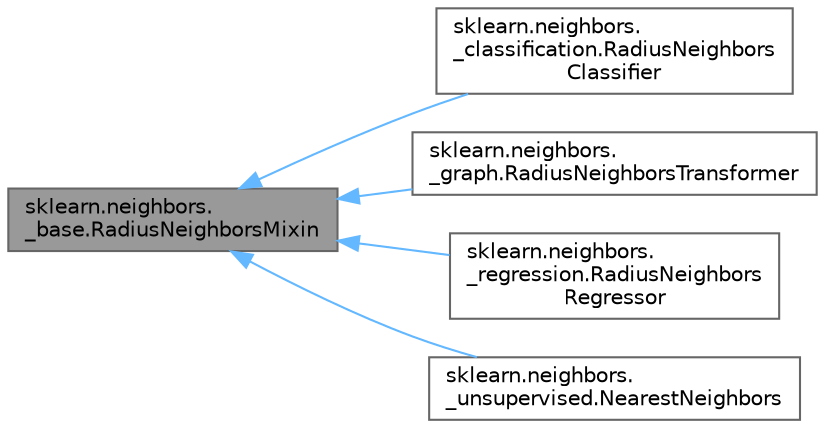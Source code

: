 digraph "sklearn.neighbors._base.RadiusNeighborsMixin"
{
 // LATEX_PDF_SIZE
  bgcolor="transparent";
  edge [fontname=Helvetica,fontsize=10,labelfontname=Helvetica,labelfontsize=10];
  node [fontname=Helvetica,fontsize=10,shape=box,height=0.2,width=0.4];
  rankdir="LR";
  Node1 [id="Node000001",label="sklearn.neighbors.\l_base.RadiusNeighborsMixin",height=0.2,width=0.4,color="gray40", fillcolor="grey60", style="filled", fontcolor="black",tooltip=" "];
  Node1 -> Node2 [id="edge1_Node000001_Node000002",dir="back",color="steelblue1",style="solid",tooltip=" "];
  Node2 [id="Node000002",label="sklearn.neighbors.\l_classification.RadiusNeighbors\lClassifier",height=0.2,width=0.4,color="gray40", fillcolor="white", style="filled",URL="$db/d39/classsklearn_1_1neighbors_1_1__classification_1_1RadiusNeighborsClassifier.html",tooltip=" "];
  Node1 -> Node3 [id="edge2_Node000001_Node000003",dir="back",color="steelblue1",style="solid",tooltip=" "];
  Node3 [id="Node000003",label="sklearn.neighbors.\l_graph.RadiusNeighborsTransformer",height=0.2,width=0.4,color="gray40", fillcolor="white", style="filled",URL="$d4/de5/classsklearn_1_1neighbors_1_1__graph_1_1RadiusNeighborsTransformer.html",tooltip=" "];
  Node1 -> Node4 [id="edge3_Node000001_Node000004",dir="back",color="steelblue1",style="solid",tooltip=" "];
  Node4 [id="Node000004",label="sklearn.neighbors.\l_regression.RadiusNeighbors\lRegressor",height=0.2,width=0.4,color="gray40", fillcolor="white", style="filled",URL="$d3/dcc/classsklearn_1_1neighbors_1_1__regression_1_1RadiusNeighborsRegressor.html",tooltip=" "];
  Node1 -> Node5 [id="edge4_Node000001_Node000005",dir="back",color="steelblue1",style="solid",tooltip=" "];
  Node5 [id="Node000005",label="sklearn.neighbors.\l_unsupervised.NearestNeighbors",height=0.2,width=0.4,color="gray40", fillcolor="white", style="filled",URL="$d2/d4a/classsklearn_1_1neighbors_1_1__unsupervised_1_1NearestNeighbors.html",tooltip=" "];
}
